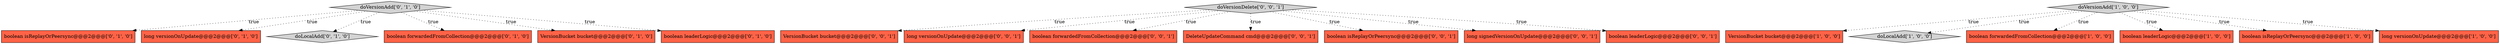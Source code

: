 digraph {
8 [style = filled, label = "boolean isReplayOrPeersync@@@2@@@['0', '1', '0']", fillcolor = tomato, shape = box image = "AAA0AAABBB2BBB"];
15 [style = filled, label = "VersionBucket bucket@@@2@@@['0', '0', '1']", fillcolor = tomato, shape = box image = "AAA0AAABBB3BBB"];
16 [style = filled, label = "long versionOnUpdate@@@2@@@['0', '0', '1']", fillcolor = tomato, shape = box image = "AAA0AAABBB3BBB"];
2 [style = filled, label = "VersionBucket bucket@@@2@@@['1', '0', '0']", fillcolor = tomato, shape = box image = "AAA0AAABBB1BBB"];
13 [style = filled, label = "long versionOnUpdate@@@2@@@['0', '1', '0']", fillcolor = tomato, shape = box image = "AAA0AAABBB2BBB"];
21 [style = filled, label = "boolean forwardedFromCollection@@@2@@@['0', '0', '1']", fillcolor = tomato, shape = box image = "AAA0AAABBB3BBB"];
9 [style = filled, label = "doVersionAdd['0', '1', '0']", fillcolor = lightgray, shape = diamond image = "AAA0AAABBB2BBB"];
0 [style = filled, label = "doLocalAdd['1', '0', '0']", fillcolor = lightgray, shape = diamond image = "AAA0AAABBB1BBB"];
11 [style = filled, label = "doLocalAdd['0', '1', '0']", fillcolor = lightgray, shape = diamond image = "AAA0AAABBB2BBB"];
7 [style = filled, label = "boolean forwardedFromCollection@@@2@@@['0', '1', '0']", fillcolor = tomato, shape = box image = "AAA0AAABBB2BBB"];
3 [style = filled, label = "boolean forwardedFromCollection@@@2@@@['1', '0', '0']", fillcolor = tomato, shape = box image = "AAA0AAABBB1BBB"];
17 [style = filled, label = "doVersionDelete['0', '0', '1']", fillcolor = lightgray, shape = diamond image = "AAA0AAABBB3BBB"];
14 [style = filled, label = "DeleteUpdateCommand cmd@@@2@@@['0', '0', '1']", fillcolor = tomato, shape = box image = "AAA0AAABBB3BBB"];
10 [style = filled, label = "VersionBucket bucket@@@2@@@['0', '1', '0']", fillcolor = tomato, shape = box image = "AAA0AAABBB2BBB"];
12 [style = filled, label = "boolean leaderLogic@@@2@@@['0', '1', '0']", fillcolor = tomato, shape = box image = "AAA0AAABBB2BBB"];
1 [style = filled, label = "boolean leaderLogic@@@2@@@['1', '0', '0']", fillcolor = tomato, shape = box image = "AAA0AAABBB1BBB"];
4 [style = filled, label = "boolean isReplayOrPeersync@@@2@@@['1', '0', '0']", fillcolor = tomato, shape = box image = "AAA0AAABBB1BBB"];
20 [style = filled, label = "boolean isReplayOrPeersync@@@2@@@['0', '0', '1']", fillcolor = tomato, shape = box image = "AAA0AAABBB3BBB"];
18 [style = filled, label = "long signedVersionOnUpdate@@@2@@@['0', '0', '1']", fillcolor = tomato, shape = box image = "AAA0AAABBB3BBB"];
5 [style = filled, label = "long versionOnUpdate@@@2@@@['1', '0', '0']", fillcolor = tomato, shape = box image = "AAA0AAABBB1BBB"];
19 [style = filled, label = "boolean leaderLogic@@@2@@@['0', '0', '1']", fillcolor = tomato, shape = box image = "AAA0AAABBB3BBB"];
6 [style = filled, label = "doVersionAdd['1', '0', '0']", fillcolor = lightgray, shape = diamond image = "AAA0AAABBB1BBB"];
17->19 [style = dotted, label="true"];
9->11 [style = dotted, label="true"];
9->13 [style = dotted, label="true"];
6->5 [style = dotted, label="true"];
6->4 [style = dotted, label="true"];
17->18 [style = dotted, label="true"];
17->21 [style = dotted, label="true"];
17->15 [style = dotted, label="true"];
6->1 [style = dotted, label="true"];
9->8 [style = dotted, label="true"];
6->2 [style = dotted, label="true"];
9->12 [style = dotted, label="true"];
17->14 [style = dotted, label="true"];
17->20 [style = dotted, label="true"];
17->16 [style = dotted, label="true"];
9->10 [style = dotted, label="true"];
6->3 [style = dotted, label="true"];
9->7 [style = dotted, label="true"];
6->0 [style = dotted, label="true"];
}
